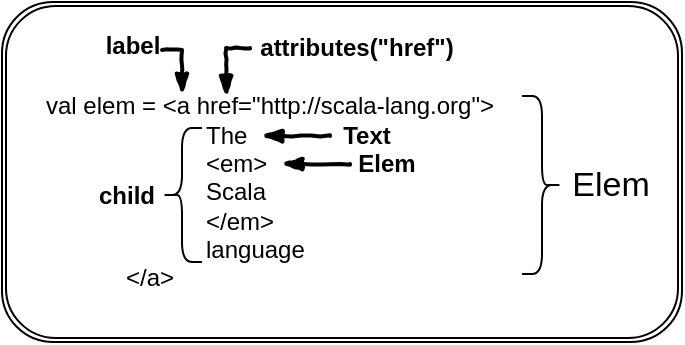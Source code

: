 <mxGraphModel dx="91" dy="597" grid="1" gridSize="10" guides="1" tooltips="1" connect="1" arrows="1" fold="1" page="1" pageScale="1" pageWidth="827" pageHeight="1169" background="#ffffff"><root><mxCell id="0"/><mxCell id="1" parent="0"/><mxCell id="5" value="" style="shape=ext;double=1;rounded=1;whiteSpace=wrap;html=1;" parent="1" vertex="1"><mxGeometry x="100" y="490" width="340" height="170" as="geometry"/></mxCell><mxCell id="3" value="&lt;div style=&quot;text-align: left&quot;&gt;&lt;span&gt;val elem = &amp;lt;a href=&quot;http://scala-lang.org&quot;&amp;gt;&lt;/span&gt;&lt;/div&gt;&lt;blockquote style=&quot;margin: 0 0 0 40px ; border: none ; padding: 0px&quot;&gt;&lt;blockquote style=&quot;margin: 0 0 0 40px ; border: none ; padding: 0px&quot;&gt;&lt;div style=&quot;text-align: left&quot;&gt;&lt;span&gt;The&amp;nbsp;&lt;/span&gt;&lt;/div&gt;&lt;/blockquote&gt;&lt;/blockquote&gt;&lt;blockquote style=&quot;margin: 0 0 0 40px ; border: none ; padding: 0px&quot;&gt;&lt;blockquote style=&quot;margin: 0 0 0 40px ; border: none ; padding: 0px&quot;&gt;&lt;div style=&quot;text-align: left&quot;&gt;&lt;span&gt;&amp;lt;em&amp;gt;&lt;/span&gt;&lt;/div&gt;&lt;/blockquote&gt;&lt;/blockquote&gt;&lt;blockquote style=&quot;margin: 0 0 0 40px ; border: none ; padding: 0px&quot;&gt;&lt;blockquote style=&quot;margin: 0 0 0 40px ; border: none ; padding: 0px&quot;&gt;&lt;div style=&quot;text-align: left&quot;&gt;&lt;span&gt;Scala&lt;/span&gt;&lt;/div&gt;&lt;/blockquote&gt;&lt;/blockquote&gt;&lt;blockquote style=&quot;margin: 0 0 0 40px ; border: none ; padding: 0px&quot;&gt;&lt;blockquote style=&quot;margin: 0 0 0 40px ; border: none ; padding: 0px&quot;&gt;&lt;div style=&quot;text-align: left&quot;&gt;&lt;span&gt;&amp;lt;/em&amp;gt;&amp;nbsp;&lt;/span&gt;&lt;/div&gt;&lt;/blockquote&gt;&lt;/blockquote&gt;&lt;blockquote style=&quot;margin: 0 0 0 40px ; border: none ; padding: 0px&quot;&gt;&lt;blockquote style=&quot;margin: 0 0 0 40px ; border: none ; padding: 0px&quot;&gt;&lt;div style=&quot;text-align: left&quot;&gt;&lt;span&gt;language&lt;/span&gt;&lt;/div&gt;&lt;/blockquote&gt;&lt;span&gt;&amp;lt;/a&amp;gt;&lt;/span&gt;&lt;br&gt;&lt;/blockquote&gt;" style="text;html=1;strokeColor=none;fillColor=none;align=left;verticalAlign=middle;whiteSpace=wrap;rounded=0;" parent="1" vertex="1"><mxGeometry x="120" y="522" width="250" height="125" as="geometry"/></mxCell><mxCell id="13" value="Elem" style="text;strokeColor=none;fillColor=none;html=1;fontSize=17;fontStyle=0;verticalAlign=middle;align=center;" parent="1" vertex="1"><mxGeometry x="380" y="562" width="47" height="40" as="geometry"/></mxCell><mxCell id="16" value="" style="shape=curlyBracket;whiteSpace=wrap;html=1;rounded=1;fontSize=12;align=left;rotation=-180;" parent="1" vertex="1"><mxGeometry x="360" y="537" width="20" height="89" as="geometry"/></mxCell><mxCell id="18" value="" style="rounded=0;comic=1;strokeWidth=2;endArrow=blockThin;html=1;fontFamily=Comic Sans MS;fontStyle=1;exitX=0;exitY=0.5;" parent="1" source="19" edge="1"><mxGeometry width="50" height="50" relative="1" as="geometry"><mxPoint x="260" y="557" as="sourcePoint"/><mxPoint x="230" y="557" as="targetPoint"/></mxGeometry></mxCell><mxCell id="19" value="Text" style="text;strokeColor=none;fillColor=none;html=1;fontSize=12;fontStyle=1;verticalAlign=middle;align=center;" parent="1" vertex="1"><mxGeometry x="264" y="537" width="36" height="40" as="geometry"/></mxCell><mxCell id="15" value="label" style="text;strokeColor=none;fillColor=none;html=1;fontSize=12;fontStyle=1;verticalAlign=middle;align=center;" parent="1" vertex="1"><mxGeometry x="150" y="502" width="30" height="20" as="geometry"/></mxCell><mxCell id="14" value="" style="rounded=0;comic=1;strokeWidth=2;endArrow=blockThin;html=1;fontFamily=Comic Sans MS;fontStyle=1;" parent="1" edge="1"><mxGeometry width="50" height="50" relative="1" as="geometry"><mxPoint x="180" y="514" as="sourcePoint"/><mxPoint x="190" y="536" as="targetPoint"/><Array as="points"><mxPoint x="190" y="514"/></Array></mxGeometry></mxCell><mxCell id="23" value="&lt;span&gt;attributes(&quot;href&quot;)&lt;/span&gt;&lt;br&gt;" style="text;strokeColor=none;fillColor=none;html=1;fontSize=12;fontStyle=1;verticalAlign=middle;align=center;" parent="1" vertex="1"><mxGeometry x="224" y="503" width="106" height="20" as="geometry"/></mxCell><mxCell id="22" value="" style="rounded=0;comic=1;strokeWidth=2;endArrow=blockThin;html=1;fontFamily=Comic Sans MS;fontStyle=1;exitX=0;exitY=0.5;" parent="1" source="23" edge="1"><mxGeometry width="50" height="50" relative="1" as="geometry"><mxPoint x="212.08" y="513" as="sourcePoint"/><mxPoint x="212.08" y="537" as="targetPoint"/><Array as="points"><mxPoint x="212" y="513"/></Array></mxGeometry></mxCell><mxCell id="30" value="" style="shape=curlyBracket;whiteSpace=wrap;html=1;rounded=1;fontSize=12;align=left;" parent="1" vertex="1"><mxGeometry x="180" y="553" width="20" height="67" as="geometry"/></mxCell><mxCell id="31" value="child" style="text;strokeColor=none;fillColor=none;html=1;fontSize=12;fontStyle=1;verticalAlign=middle;align=center;" parent="1" vertex="1"><mxGeometry x="144" y="567" width="36" height="40" as="geometry"/></mxCell><mxCell id="32" value="Elem" style="text;strokeColor=none;fillColor=none;html=1;fontSize=12;fontStyle=1;verticalAlign=middle;align=center;" parent="1" vertex="1"><mxGeometry x="274" y="551" width="36" height="40" as="geometry"/></mxCell><mxCell id="33" value="" style="rounded=0;comic=1;strokeWidth=2;endArrow=blockThin;html=1;fontFamily=Comic Sans MS;fontStyle=1;exitX=0;exitY=0.5;" parent="1" source="32" edge="1"><mxGeometry width="50" height="50" relative="1" as="geometry"><mxPoint x="270" y="571" as="sourcePoint"/><mxPoint x="240.0" y="571" as="targetPoint"/></mxGeometry></mxCell></root></mxGraphModel>